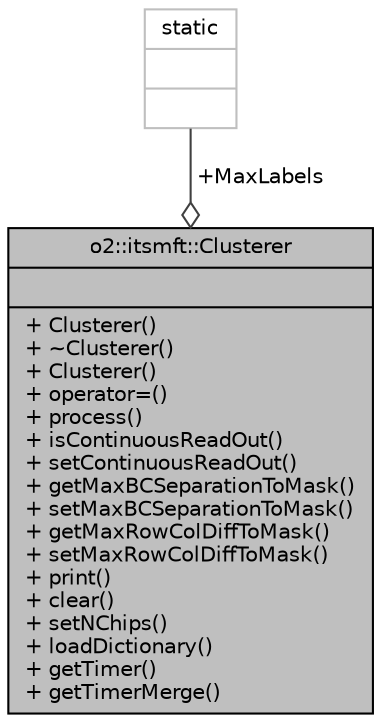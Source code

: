 digraph "o2::itsmft::Clusterer"
{
 // INTERACTIVE_SVG=YES
  bgcolor="transparent";
  edge [fontname="Helvetica",fontsize="10",labelfontname="Helvetica",labelfontsize="10"];
  node [fontname="Helvetica",fontsize="10",shape=record];
  Node1 [label="{o2::itsmft::Clusterer\n||+ Clusterer()\l+ ~Clusterer()\l+ Clusterer()\l+ operator=()\l+ process()\l+ isContinuousReadOut()\l+ setContinuousReadOut()\l+ getMaxBCSeparationToMask()\l+ setMaxBCSeparationToMask()\l+ getMaxRowColDiffToMask()\l+ setMaxRowColDiffToMask()\l+ print()\l+ clear()\l+ setNChips()\l+ loadDictionary()\l+ getTimer()\l+ getTimerMerge()\l}",height=0.2,width=0.4,color="black", fillcolor="grey75", style="filled", fontcolor="black"];
  Node2 -> Node1 [color="grey25",fontsize="10",style="solid",label=" +MaxLabels" ,arrowhead="odiamond",fontname="Helvetica"];
  Node2 [label="{static\n||}",height=0.2,width=0.4,color="grey75"];
}

